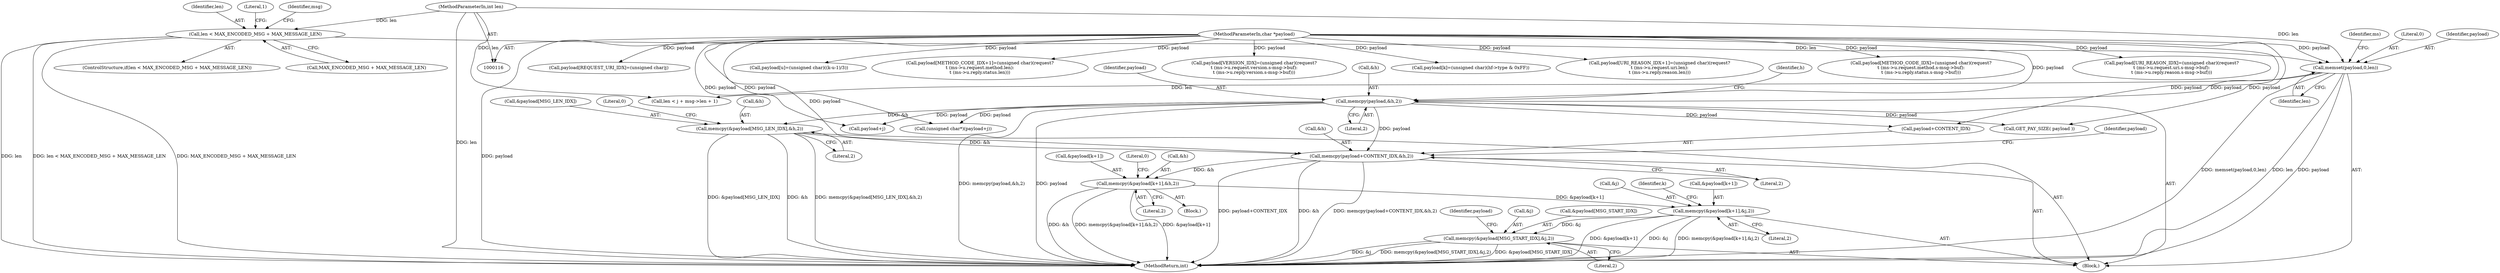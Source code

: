 digraph "0_kamailio_f50c9c853e7809810099c970780c30b0765b0643@API" {
"1000290" [label="(Call,memcpy(payload+CONTENT_IDX,&h,2))"];
"1000246" [label="(Call,memcpy(payload,&h,2))"];
"1000156" [label="(Call,memset(payload,0,len))"];
"1000118" [label="(MethodParameterIn,char *payload)"];
"1000136" [label="(Call,len < MAX_ENCODED_MSG + MAX_MESSAGE_LEN)"];
"1000119" [label="(MethodParameterIn,int len)"];
"1000259" [label="(Call,memcpy(&payload[MSG_LEN_IDX],&h,2))"];
"1000642" [label="(Call,memcpy(&payload[k+1],&h,2))"];
"1000710" [label="(Call,memcpy(&payload[k+1],&j,2))"];
"1000764" [label="(Call,memcpy(&payload[MSG_START_IDX],&j,2))"];
"1000247" [label="(Identifier,payload)"];
"1000118" [label="(MethodParameterIn,char *payload)"];
"1000246" [label="(Call,memcpy(payload,&h,2))"];
"1000771" [label="(Literal,2)"];
"1000693" [label="(Call,payload[u]=(unsigned char)((k-u-1)/3))"];
"1000119" [label="(MethodParameterIn,int len)"];
"1000717" [label="(Call,&j)"];
"1000120" [label="(Block,)"];
"1000161" [label="(Identifier,ms)"];
"1000331" [label="(Call,payload[METHOD_CODE_IDX+1]=(unsigned char)(request?\n\t (ms->u.request.method.len):\n\t (ms->u.reply.status.len)))"];
"1000774" [label="(Identifier,payload)"];
"1000782" [label="(MethodReturn,int)"];
"1000266" [label="(Literal,2)"];
"1000299" [label="(Identifier,payload)"];
"1000290" [label="(Call,memcpy(payload+CONTENT_IDX,&h,2))"];
"1000642" [label="(Call,memcpy(&payload[k+1],&h,2))"];
"1000137" [label="(Identifier,len)"];
"1000159" [label="(Identifier,len)"];
"1000294" [label="(Call,&h)"];
"1000764" [label="(Call,memcpy(&payload[MSG_START_IDX],&j,2))"];
"1000135" [label="(ControlStructure,if(len < MAX_ENCODED_MSG + MAX_MESSAGE_LEN))"];
"1000248" [label="(Call,&h)"];
"1000421" [label="(Call,payload[VERSION_IDX]=(unsigned char)(request?\n\t (ms->u.request.version.s-msg->buf):\n\t (ms->u.reply.version.s-msg->buf)))"];
"1000651" [label="(Literal,2)"];
"1000769" [label="(Call,&j)"];
"1000136" [label="(Call,len < MAX_ENCODED_MSG + MAX_MESSAGE_LEN)"];
"1000719" [label="(Literal,2)"];
"1000296" [label="(Literal,2)"];
"1000260" [label="(Call,&payload[MSG_LEN_IDX])"];
"1000721" [label="(Identifier,k)"];
"1000773" [label="(Call,GET_PAY_SIZE( payload ))"];
"1000143" [label="(Literal,1)"];
"1000643" [label="(Call,&payload[k+1])"];
"1000269" [label="(Literal,0)"];
"1000765" [label="(Call,&payload[MSG_START_IDX])"];
"1000264" [label="(Call,&h)"];
"1000147" [label="(Identifier,msg)"];
"1000627" [label="(Call,payload[k]=(unsigned char)(hf->type & 0xFF))"];
"1000156" [label="(Call,memset(payload,0,len))"];
"1000626" [label="(Block,)"];
"1000393" [label="(Call,payload[URI_REASON_IDX+1]=(unsigned char)(request?\n\t (ms->u.request.uri.len):\n\t (ms->u.reply.reason.len)))"];
"1000654" [label="(Literal,0)"];
"1000728" [label="(Call,len < j + msg->len + 1)"];
"1000649" [label="(Call,&h)"];
"1000291" [label="(Call,payload+CONTENT_IDX)"];
"1000259" [label="(Call,memcpy(&payload[MSG_LEN_IDX],&h,2))"];
"1000710" [label="(Call,memcpy(&payload[k+1],&j,2))"];
"1000297" [label="(Call,payload[METHOD_CODE_IDX]=(unsigned char)(request?\n\t (ms->u.request.method.s-msg->buf):\n\t (ms->u.reply.status.s-msg->buf)))"];
"1000138" [label="(Call,MAX_ENCODED_MSG + MAX_MESSAGE_LEN)"];
"1000359" [label="(Call,payload[URI_REASON_IDX]=(unsigned char)(request?\n\t (ms->u.request.uri.s-msg->buf):\n\t (ms->u.reply.reason.s-msg->buf)))"];
"1000158" [label="(Literal,0)"];
"1000250" [label="(Literal,2)"];
"1000555" [label="(Call,payload[REQUEST_URI_IDX]=(unsigned char)j)"];
"1000662" [label="(Call,payload+j)"];
"1000660" [label="(Call,(unsigned char*)(payload+j))"];
"1000711" [label="(Call,&payload[k+1])"];
"1000157" [label="(Identifier,payload)"];
"1000252" [label="(Identifier,h)"];
"1000290" -> "1000120"  [label="AST: "];
"1000290" -> "1000296"  [label="CFG: "];
"1000291" -> "1000290"  [label="AST: "];
"1000294" -> "1000290"  [label="AST: "];
"1000296" -> "1000290"  [label="AST: "];
"1000299" -> "1000290"  [label="CFG: "];
"1000290" -> "1000782"  [label="DDG: payload+CONTENT_IDX"];
"1000290" -> "1000782"  [label="DDG: &h"];
"1000290" -> "1000782"  [label="DDG: memcpy(payload+CONTENT_IDX,&h,2)"];
"1000246" -> "1000290"  [label="DDG: payload"];
"1000118" -> "1000290"  [label="DDG: payload"];
"1000259" -> "1000290"  [label="DDG: &h"];
"1000290" -> "1000642"  [label="DDG: &h"];
"1000246" -> "1000120"  [label="AST: "];
"1000246" -> "1000250"  [label="CFG: "];
"1000247" -> "1000246"  [label="AST: "];
"1000248" -> "1000246"  [label="AST: "];
"1000250" -> "1000246"  [label="AST: "];
"1000252" -> "1000246"  [label="CFG: "];
"1000246" -> "1000782"  [label="DDG: memcpy(payload,&h,2)"];
"1000246" -> "1000782"  [label="DDG: payload"];
"1000156" -> "1000246"  [label="DDG: payload"];
"1000118" -> "1000246"  [label="DDG: payload"];
"1000246" -> "1000259"  [label="DDG: &h"];
"1000246" -> "1000291"  [label="DDG: payload"];
"1000246" -> "1000660"  [label="DDG: payload"];
"1000246" -> "1000662"  [label="DDG: payload"];
"1000246" -> "1000773"  [label="DDG: payload"];
"1000156" -> "1000120"  [label="AST: "];
"1000156" -> "1000159"  [label="CFG: "];
"1000157" -> "1000156"  [label="AST: "];
"1000158" -> "1000156"  [label="AST: "];
"1000159" -> "1000156"  [label="AST: "];
"1000161" -> "1000156"  [label="CFG: "];
"1000156" -> "1000782"  [label="DDG: len"];
"1000156" -> "1000782"  [label="DDG: payload"];
"1000156" -> "1000782"  [label="DDG: memset(payload,0,len)"];
"1000118" -> "1000156"  [label="DDG: payload"];
"1000136" -> "1000156"  [label="DDG: len"];
"1000119" -> "1000156"  [label="DDG: len"];
"1000156" -> "1000728"  [label="DDG: len"];
"1000118" -> "1000116"  [label="AST: "];
"1000118" -> "1000782"  [label="DDG: payload"];
"1000118" -> "1000291"  [label="DDG: payload"];
"1000118" -> "1000297"  [label="DDG: payload"];
"1000118" -> "1000331"  [label="DDG: payload"];
"1000118" -> "1000359"  [label="DDG: payload"];
"1000118" -> "1000393"  [label="DDG: payload"];
"1000118" -> "1000421"  [label="DDG: payload"];
"1000118" -> "1000555"  [label="DDG: payload"];
"1000118" -> "1000627"  [label="DDG: payload"];
"1000118" -> "1000660"  [label="DDG: payload"];
"1000118" -> "1000662"  [label="DDG: payload"];
"1000118" -> "1000693"  [label="DDG: payload"];
"1000118" -> "1000773"  [label="DDG: payload"];
"1000136" -> "1000135"  [label="AST: "];
"1000136" -> "1000138"  [label="CFG: "];
"1000137" -> "1000136"  [label="AST: "];
"1000138" -> "1000136"  [label="AST: "];
"1000143" -> "1000136"  [label="CFG: "];
"1000147" -> "1000136"  [label="CFG: "];
"1000136" -> "1000782"  [label="DDG: len < MAX_ENCODED_MSG + MAX_MESSAGE_LEN"];
"1000136" -> "1000782"  [label="DDG: MAX_ENCODED_MSG + MAX_MESSAGE_LEN"];
"1000136" -> "1000782"  [label="DDG: len"];
"1000119" -> "1000136"  [label="DDG: len"];
"1000119" -> "1000116"  [label="AST: "];
"1000119" -> "1000782"  [label="DDG: len"];
"1000119" -> "1000728"  [label="DDG: len"];
"1000259" -> "1000120"  [label="AST: "];
"1000259" -> "1000266"  [label="CFG: "];
"1000260" -> "1000259"  [label="AST: "];
"1000264" -> "1000259"  [label="AST: "];
"1000266" -> "1000259"  [label="AST: "];
"1000269" -> "1000259"  [label="CFG: "];
"1000259" -> "1000782"  [label="DDG: memcpy(&payload[MSG_LEN_IDX],&h,2)"];
"1000259" -> "1000782"  [label="DDG: &payload[MSG_LEN_IDX]"];
"1000259" -> "1000782"  [label="DDG: &h"];
"1000642" -> "1000626"  [label="AST: "];
"1000642" -> "1000651"  [label="CFG: "];
"1000643" -> "1000642"  [label="AST: "];
"1000649" -> "1000642"  [label="AST: "];
"1000651" -> "1000642"  [label="AST: "];
"1000654" -> "1000642"  [label="CFG: "];
"1000642" -> "1000782"  [label="DDG: &payload[k+1]"];
"1000642" -> "1000782"  [label="DDG: &h"];
"1000642" -> "1000782"  [label="DDG: memcpy(&payload[k+1],&h,2)"];
"1000642" -> "1000710"  [label="DDG: &payload[k+1]"];
"1000710" -> "1000120"  [label="AST: "];
"1000710" -> "1000719"  [label="CFG: "];
"1000711" -> "1000710"  [label="AST: "];
"1000717" -> "1000710"  [label="AST: "];
"1000719" -> "1000710"  [label="AST: "];
"1000721" -> "1000710"  [label="CFG: "];
"1000710" -> "1000782"  [label="DDG: &payload[k+1]"];
"1000710" -> "1000782"  [label="DDG: &j"];
"1000710" -> "1000782"  [label="DDG: memcpy(&payload[k+1],&j,2)"];
"1000710" -> "1000764"  [label="DDG: &j"];
"1000764" -> "1000120"  [label="AST: "];
"1000764" -> "1000771"  [label="CFG: "];
"1000765" -> "1000764"  [label="AST: "];
"1000769" -> "1000764"  [label="AST: "];
"1000771" -> "1000764"  [label="AST: "];
"1000774" -> "1000764"  [label="CFG: "];
"1000764" -> "1000782"  [label="DDG: &j"];
"1000764" -> "1000782"  [label="DDG: memcpy(&payload[MSG_START_IDX],&j,2)"];
"1000764" -> "1000782"  [label="DDG: &payload[MSG_START_IDX]"];
}
